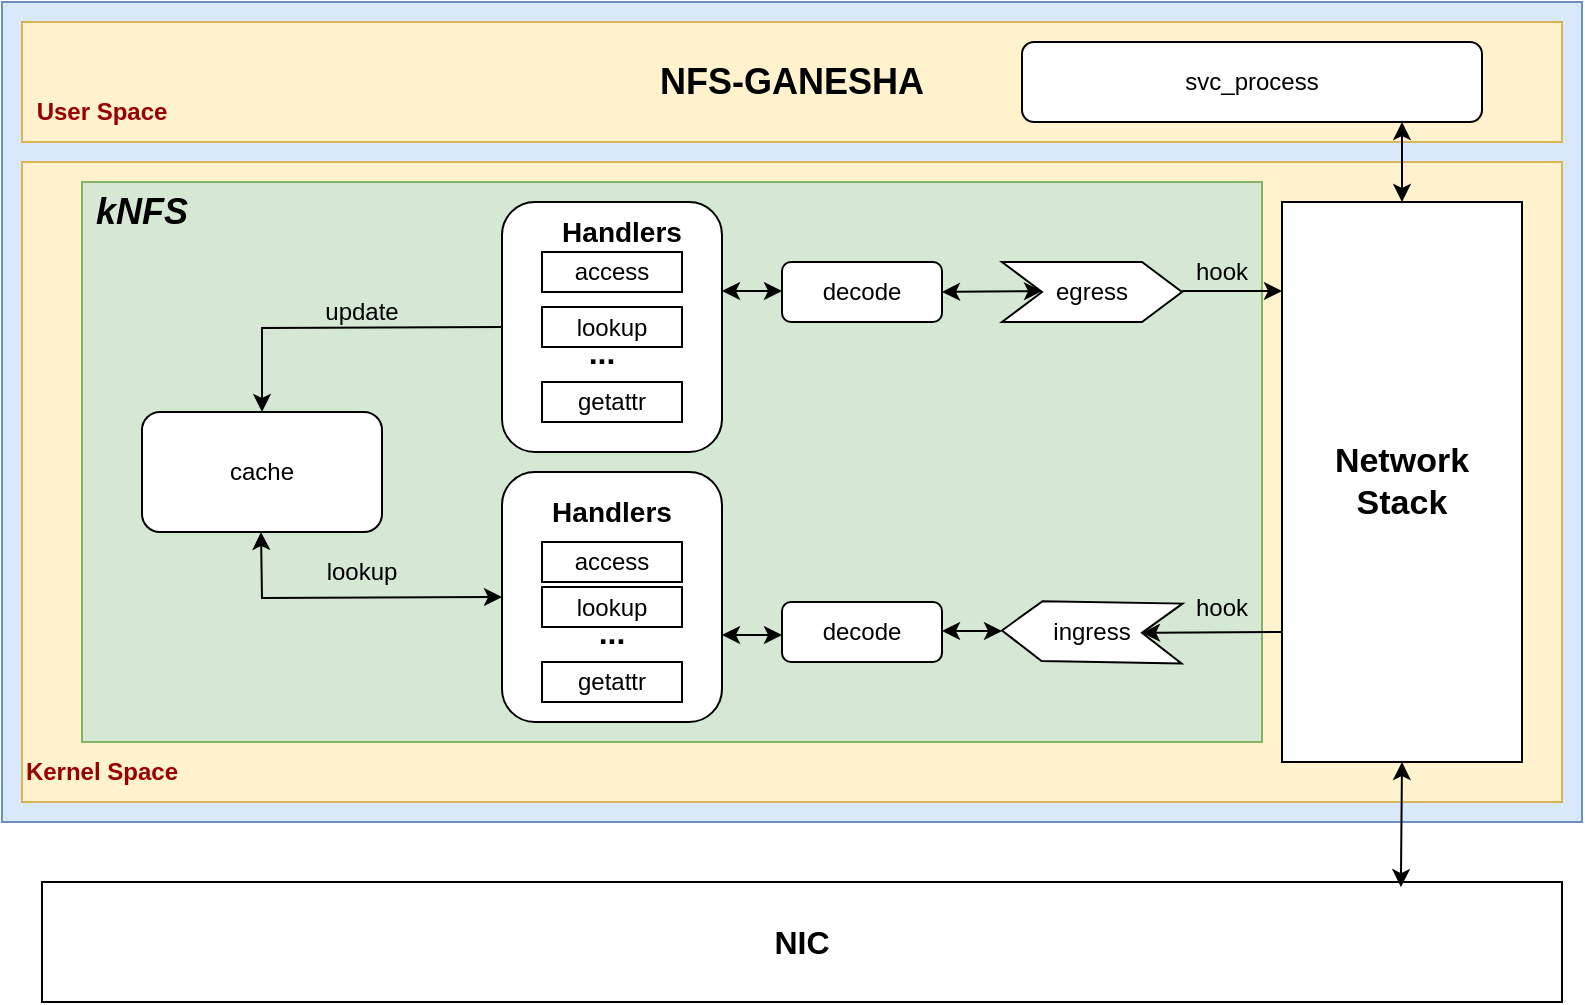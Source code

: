 <mxfile version="21.3.5" type="github">
  <diagram name="第 1 页" id="lMDj3vS_iH2XKWsvDy5g">
    <mxGraphModel dx="996" dy="581" grid="1" gridSize="10" guides="1" tooltips="1" connect="1" arrows="1" fold="1" page="1" pageScale="1" pageWidth="827" pageHeight="1169" math="0" shadow="0">
      <root>
        <mxCell id="0" />
        <mxCell id="1" parent="0" />
        <mxCell id="yOJ6stdo72_agYnsj1yz-1" value="" style="rounded=20;whiteSpace=wrap;html=1;fillColor=#dae8fc;strokeColor=#6c8ebf;" parent="1" vertex="1">
          <mxGeometry x="10" y="180" width="790" height="410" as="geometry" />
        </mxCell>
        <mxCell id="yOJ6stdo72_agYnsj1yz-2" value="&lt;b&gt;&lt;font style=&quot;font-size: 16px;&quot;&gt;NIC&lt;/font&gt;&lt;/b&gt;" style="rounded=0;whiteSpace=wrap;html=1;" parent="1" vertex="1">
          <mxGeometry x="30" y="620" width="760" height="60" as="geometry" />
        </mxCell>
        <mxCell id="yOJ6stdo72_agYnsj1yz-4" value="" style="rounded=0;whiteSpace=wrap;html=1;fillColor=#fff2cc;strokeColor=#d6b656;" parent="1" vertex="1">
          <mxGeometry x="20" y="260" width="770" height="320" as="geometry" />
        </mxCell>
        <mxCell id="yOJ6stdo72_agYnsj1yz-5" value="&lt;b&gt;&lt;font style=&quot;font-size: 18px;&quot;&gt;NFS-GANESHA&lt;/font&gt;&lt;/b&gt;" style="rounded=0;whiteSpace=wrap;html=1;fillColor=#fff2cc;strokeColor=#d6b656;" parent="1" vertex="1">
          <mxGeometry x="20" y="190" width="770" height="60" as="geometry" />
        </mxCell>
        <mxCell id="yOJ6stdo72_agYnsj1yz-7" value="&lt;h4&gt;&lt;font color=&quot;#990000&quot;&gt;User Space&lt;/font&gt;&lt;/h4&gt;" style="text;html=1;strokeColor=none;fillColor=none;align=center;verticalAlign=middle;whiteSpace=wrap;rounded=0;" parent="1" vertex="1">
          <mxGeometry x="20" y="220" width="80" height="30" as="geometry" />
        </mxCell>
        <mxCell id="yOJ6stdo72_agYnsj1yz-8" value="&lt;h4&gt;&lt;font color=&quot;#990000&quot;&gt;Kernel Space&lt;/font&gt;&lt;/h4&gt;" style="text;html=1;strokeColor=none;fillColor=none;align=center;verticalAlign=middle;whiteSpace=wrap;rounded=0;" parent="1" vertex="1">
          <mxGeometry x="20" y="550" width="80" height="30" as="geometry" />
        </mxCell>
        <mxCell id="yOJ6stdo72_agYnsj1yz-11" value="" style="rounded=0;whiteSpace=wrap;html=1;fillColor=#d5e8d4;strokeColor=#82b366;" parent="1" vertex="1">
          <mxGeometry x="50" y="270" width="590" height="280" as="geometry" />
        </mxCell>
        <mxCell id="yOJ6stdo72_agYnsj1yz-12" value="&lt;b&gt;&lt;i&gt;&lt;font style=&quot;font-size: 18px;&quot;&gt;kNFS&lt;/font&gt;&lt;/i&gt;&lt;/b&gt;" style="text;html=1;strokeColor=none;fillColor=none;align=center;verticalAlign=middle;whiteSpace=wrap;rounded=0;" parent="1" vertex="1">
          <mxGeometry x="50" y="270" width="60" height="30" as="geometry" />
        </mxCell>
        <mxCell id="yOJ6stdo72_agYnsj1yz-13" value="&lt;b style=&quot;font-size: 17px;&quot;&gt;Network&lt;br&gt;Stack&lt;/b&gt;" style="rounded=0;whiteSpace=wrap;html=1;" parent="1" vertex="1">
          <mxGeometry x="650" y="280" width="120" height="280" as="geometry" />
        </mxCell>
        <mxCell id="yOJ6stdo72_agYnsj1yz-16" value="cache" style="rounded=1;whiteSpace=wrap;html=1;" parent="1" vertex="1">
          <mxGeometry x="80" y="385" width="120" height="60" as="geometry" />
        </mxCell>
        <mxCell id="yOJ6stdo72_agYnsj1yz-17" value="decode" style="rounded=1;whiteSpace=wrap;html=1;" parent="1" vertex="1">
          <mxGeometry x="400" y="480" width="80" height="30" as="geometry" />
        </mxCell>
        <mxCell id="yOJ6stdo72_agYnsj1yz-21" value="lookup" style="text;html=1;strokeColor=none;fillColor=none;align=center;verticalAlign=middle;whiteSpace=wrap;rounded=0;" parent="1" vertex="1">
          <mxGeometry x="160" y="450" width="60" height="30" as="geometry" />
        </mxCell>
        <mxCell id="JF-g7HKyl8JPYLveSICX-1" value="" style="rounded=1;whiteSpace=wrap;html=1;" parent="1" vertex="1">
          <mxGeometry x="260" y="415" width="110" height="125" as="geometry" />
        </mxCell>
        <mxCell id="JF-g7HKyl8JPYLveSICX-2" value="access" style="rounded=0;whiteSpace=wrap;html=1;" parent="1" vertex="1">
          <mxGeometry x="280" y="450" width="70" height="20" as="geometry" />
        </mxCell>
        <mxCell id="JF-g7HKyl8JPYLveSICX-3" value="&lt;b&gt;&lt;font style=&quot;font-size: 14px;&quot;&gt;Handlers&lt;/font&gt;&lt;/b&gt;" style="text;html=1;strokeColor=none;fillColor=none;align=center;verticalAlign=middle;whiteSpace=wrap;rounded=0;" parent="1" vertex="1">
          <mxGeometry x="285" y="420" width="60" height="30" as="geometry" />
        </mxCell>
        <mxCell id="JF-g7HKyl8JPYLveSICX-6" value="lookup" style="rounded=0;whiteSpace=wrap;html=1;" parent="1" vertex="1">
          <mxGeometry x="280" y="472.5" width="70" height="20" as="geometry" />
        </mxCell>
        <mxCell id="JF-g7HKyl8JPYLveSICX-7" value="getattr" style="rounded=0;whiteSpace=wrap;html=1;" parent="1" vertex="1">
          <mxGeometry x="280" y="510" width="70" height="20" as="geometry" />
        </mxCell>
        <mxCell id="JF-g7HKyl8JPYLveSICX-16" value="&lt;b&gt;&lt;font style=&quot;font-size: 16px;&quot;&gt;...&lt;/font&gt;&lt;/b&gt;" style="text;html=1;strokeColor=none;fillColor=none;align=center;verticalAlign=middle;whiteSpace=wrap;rounded=0;" parent="1" vertex="1">
          <mxGeometry x="285" y="480" width="60" height="30" as="geometry" />
        </mxCell>
        <mxCell id="JF-g7HKyl8JPYLveSICX-21" value="svc_process" style="rounded=1;whiteSpace=wrap;html=1;" parent="1" vertex="1">
          <mxGeometry x="520" y="200" width="230" height="40" as="geometry" />
        </mxCell>
        <mxCell id="JF-g7HKyl8JPYLveSICX-25" value="" style="endArrow=classic;startArrow=classic;html=1;rounded=0;exitX=0.894;exitY=0.043;exitDx=0;exitDy=0;exitPerimeter=0;" parent="1" source="yOJ6stdo72_agYnsj1yz-2" edge="1">
          <mxGeometry width="50" height="50" relative="1" as="geometry">
            <mxPoint x="709.5" y="590" as="sourcePoint" />
            <mxPoint x="710" y="560" as="targetPoint" />
          </mxGeometry>
        </mxCell>
        <mxCell id="JF-g7HKyl8JPYLveSICX-30" value="" style="shape=step;perimeter=stepPerimeter;whiteSpace=wrap;html=1;fixedSize=1;rotation=-179;" parent="1" vertex="1">
          <mxGeometry x="510" y="480" width="90" height="30" as="geometry" />
        </mxCell>
        <mxCell id="JF-g7HKyl8JPYLveSICX-31" value="ingress" style="text;html=1;strokeColor=none;fillColor=none;align=center;verticalAlign=middle;whiteSpace=wrap;rounded=0;" parent="1" vertex="1">
          <mxGeometry x="525" y="480" width="60" height="30" as="geometry" />
        </mxCell>
        <mxCell id="JF-g7HKyl8JPYLveSICX-32" value="" style="endArrow=classic;html=1;rounded=0;entryX=0;entryY=0.5;entryDx=0;entryDy=0;" parent="1" target="JF-g7HKyl8JPYLveSICX-30" edge="1">
          <mxGeometry width="50" height="50" relative="1" as="geometry">
            <mxPoint x="650" y="495" as="sourcePoint" />
            <mxPoint x="600" y="494.5" as="targetPoint" />
          </mxGeometry>
        </mxCell>
        <mxCell id="JF-g7HKyl8JPYLveSICX-34" value="hook" style="text;html=1;strokeColor=none;fillColor=none;align=center;verticalAlign=middle;whiteSpace=wrap;rounded=0;" parent="1" vertex="1">
          <mxGeometry x="590" y="467.5" width="60" height="30" as="geometry" />
        </mxCell>
        <mxCell id="JF-g7HKyl8JPYLveSICX-36" value="decode" style="rounded=1;whiteSpace=wrap;html=1;" parent="1" vertex="1">
          <mxGeometry x="400" y="310" width="80" height="30" as="geometry" />
        </mxCell>
        <mxCell id="JF-g7HKyl8JPYLveSICX-38" value="" style="endArrow=classic;startArrow=classic;html=1;rounded=0;" parent="1" edge="1">
          <mxGeometry width="50" height="50" relative="1" as="geometry">
            <mxPoint x="480" y="494.5" as="sourcePoint" />
            <mxPoint x="510" y="494.5" as="targetPoint" />
          </mxGeometry>
        </mxCell>
        <mxCell id="JF-g7HKyl8JPYLveSICX-39" value="" style="endArrow=classic;startArrow=classic;html=1;rounded=0;" parent="1" edge="1">
          <mxGeometry width="50" height="50" relative="1" as="geometry">
            <mxPoint x="370" y="496.5" as="sourcePoint" />
            <mxPoint x="400" y="496.5" as="targetPoint" />
          </mxGeometry>
        </mxCell>
        <mxCell id="JF-g7HKyl8JPYLveSICX-40" value="" style="endArrow=classic;startArrow=classic;html=1;rounded=0;exitX=0;exitY=0.5;exitDx=0;exitDy=0;" parent="1" source="JF-g7HKyl8JPYLveSICX-1" edge="1">
          <mxGeometry width="50" height="50" relative="1" as="geometry">
            <mxPoint x="139.5" y="515" as="sourcePoint" />
            <mxPoint x="139.5" y="445" as="targetPoint" />
            <Array as="points">
              <mxPoint x="140" y="478" />
            </Array>
          </mxGeometry>
        </mxCell>
        <mxCell id="JF-g7HKyl8JPYLveSICX-42" value="egress" style="shape=step;perimeter=stepPerimeter;whiteSpace=wrap;html=1;fixedSize=1;rotation=0;" parent="1" vertex="1">
          <mxGeometry x="510" y="310" width="90" height="30" as="geometry" />
        </mxCell>
        <mxCell id="JF-g7HKyl8JPYLveSICX-43" value="" style="endArrow=classic;html=1;rounded=0;" parent="1" edge="1">
          <mxGeometry width="50" height="50" relative="1" as="geometry">
            <mxPoint x="600" y="324.5" as="sourcePoint" />
            <mxPoint x="650" y="324.5" as="targetPoint" />
          </mxGeometry>
        </mxCell>
        <mxCell id="JF-g7HKyl8JPYLveSICX-44" value="hook" style="text;html=1;strokeColor=none;fillColor=none;align=center;verticalAlign=middle;whiteSpace=wrap;rounded=0;" parent="1" vertex="1">
          <mxGeometry x="590" y="300" width="60" height="30" as="geometry" />
        </mxCell>
        <mxCell id="JF-g7HKyl8JPYLveSICX-45" value="" style="endArrow=classic;startArrow=classic;html=1;rounded=0;exitX=1;exitY=0.5;exitDx=0;exitDy=0;" parent="1" source="JF-g7HKyl8JPYLveSICX-36" edge="1">
          <mxGeometry width="50" height="50" relative="1" as="geometry">
            <mxPoint x="500" y="324.5" as="sourcePoint" />
            <mxPoint x="530" y="324.5" as="targetPoint" />
          </mxGeometry>
        </mxCell>
        <mxCell id="JF-g7HKyl8JPYLveSICX-46" value="" style="endArrow=classic;startArrow=classic;html=1;rounded=0;exitX=0.5;exitY=0;exitDx=0;exitDy=0;" parent="1" source="yOJ6stdo72_agYnsj1yz-13" edge="1">
          <mxGeometry width="50" height="50" relative="1" as="geometry">
            <mxPoint x="709.5" y="270" as="sourcePoint" />
            <mxPoint x="710" y="240" as="targetPoint" />
          </mxGeometry>
        </mxCell>
        <mxCell id="JF-g7HKyl8JPYLveSICX-49" value="" style="rounded=1;whiteSpace=wrap;html=1;" parent="1" vertex="1">
          <mxGeometry x="260" y="280" width="110" height="125" as="geometry" />
        </mxCell>
        <mxCell id="JF-g7HKyl8JPYLveSICX-50" value="" style="endArrow=classic;startArrow=classic;html=1;rounded=0;" parent="1" edge="1">
          <mxGeometry width="50" height="50" relative="1" as="geometry">
            <mxPoint x="370" y="324.5" as="sourcePoint" />
            <mxPoint x="400" y="324.5" as="targetPoint" />
          </mxGeometry>
        </mxCell>
        <mxCell id="JF-g7HKyl8JPYLveSICX-51" value="" style="endArrow=classic;html=1;rounded=0;entryX=0.5;entryY=0;entryDx=0;entryDy=0;exitX=0;exitY=0.5;exitDx=0;exitDy=0;" parent="1" source="JF-g7HKyl8JPYLveSICX-49" target="yOJ6stdo72_agYnsj1yz-16" edge="1">
          <mxGeometry width="50" height="50" relative="1" as="geometry">
            <mxPoint x="160" y="350" as="sourcePoint" />
            <mxPoint x="210" y="300" as="targetPoint" />
            <Array as="points">
              <mxPoint x="140" y="343" />
            </Array>
          </mxGeometry>
        </mxCell>
        <mxCell id="JF-g7HKyl8JPYLveSICX-52" value="update" style="text;html=1;strokeColor=none;fillColor=none;align=center;verticalAlign=middle;whiteSpace=wrap;rounded=0;" parent="1" vertex="1">
          <mxGeometry x="160" y="320" width="60" height="30" as="geometry" />
        </mxCell>
        <mxCell id="JF-g7HKyl8JPYLveSICX-53" value="&lt;b&gt;&lt;font style=&quot;font-size: 14px;&quot;&gt;Handlers&lt;/font&gt;&lt;/b&gt;" style="text;html=1;strokeColor=none;fillColor=none;align=center;verticalAlign=middle;whiteSpace=wrap;rounded=0;" parent="1" vertex="1">
          <mxGeometry x="290" y="280" width="60" height="30" as="geometry" />
        </mxCell>
        <mxCell id="JF-g7HKyl8JPYLveSICX-54" value="access" style="rounded=0;whiteSpace=wrap;html=1;" parent="1" vertex="1">
          <mxGeometry x="280" y="305" width="70" height="20" as="geometry" />
        </mxCell>
        <mxCell id="JF-g7HKyl8JPYLveSICX-55" value="lookup" style="rounded=0;whiteSpace=wrap;html=1;" parent="1" vertex="1">
          <mxGeometry x="280" y="332.5" width="70" height="20" as="geometry" />
        </mxCell>
        <mxCell id="JF-g7HKyl8JPYLveSICX-56" value="&lt;b&gt;&lt;font style=&quot;font-size: 16px;&quot;&gt;...&lt;/font&gt;&lt;/b&gt;" style="text;html=1;strokeColor=none;fillColor=none;align=center;verticalAlign=middle;whiteSpace=wrap;rounded=0;" parent="1" vertex="1">
          <mxGeometry x="280" y="340" width="60" height="30" as="geometry" />
        </mxCell>
        <mxCell id="JF-g7HKyl8JPYLveSICX-57" value="getattr" style="rounded=0;whiteSpace=wrap;html=1;" parent="1" vertex="1">
          <mxGeometry x="280" y="370" width="70" height="20" as="geometry" />
        </mxCell>
      </root>
    </mxGraphModel>
  </diagram>
</mxfile>
